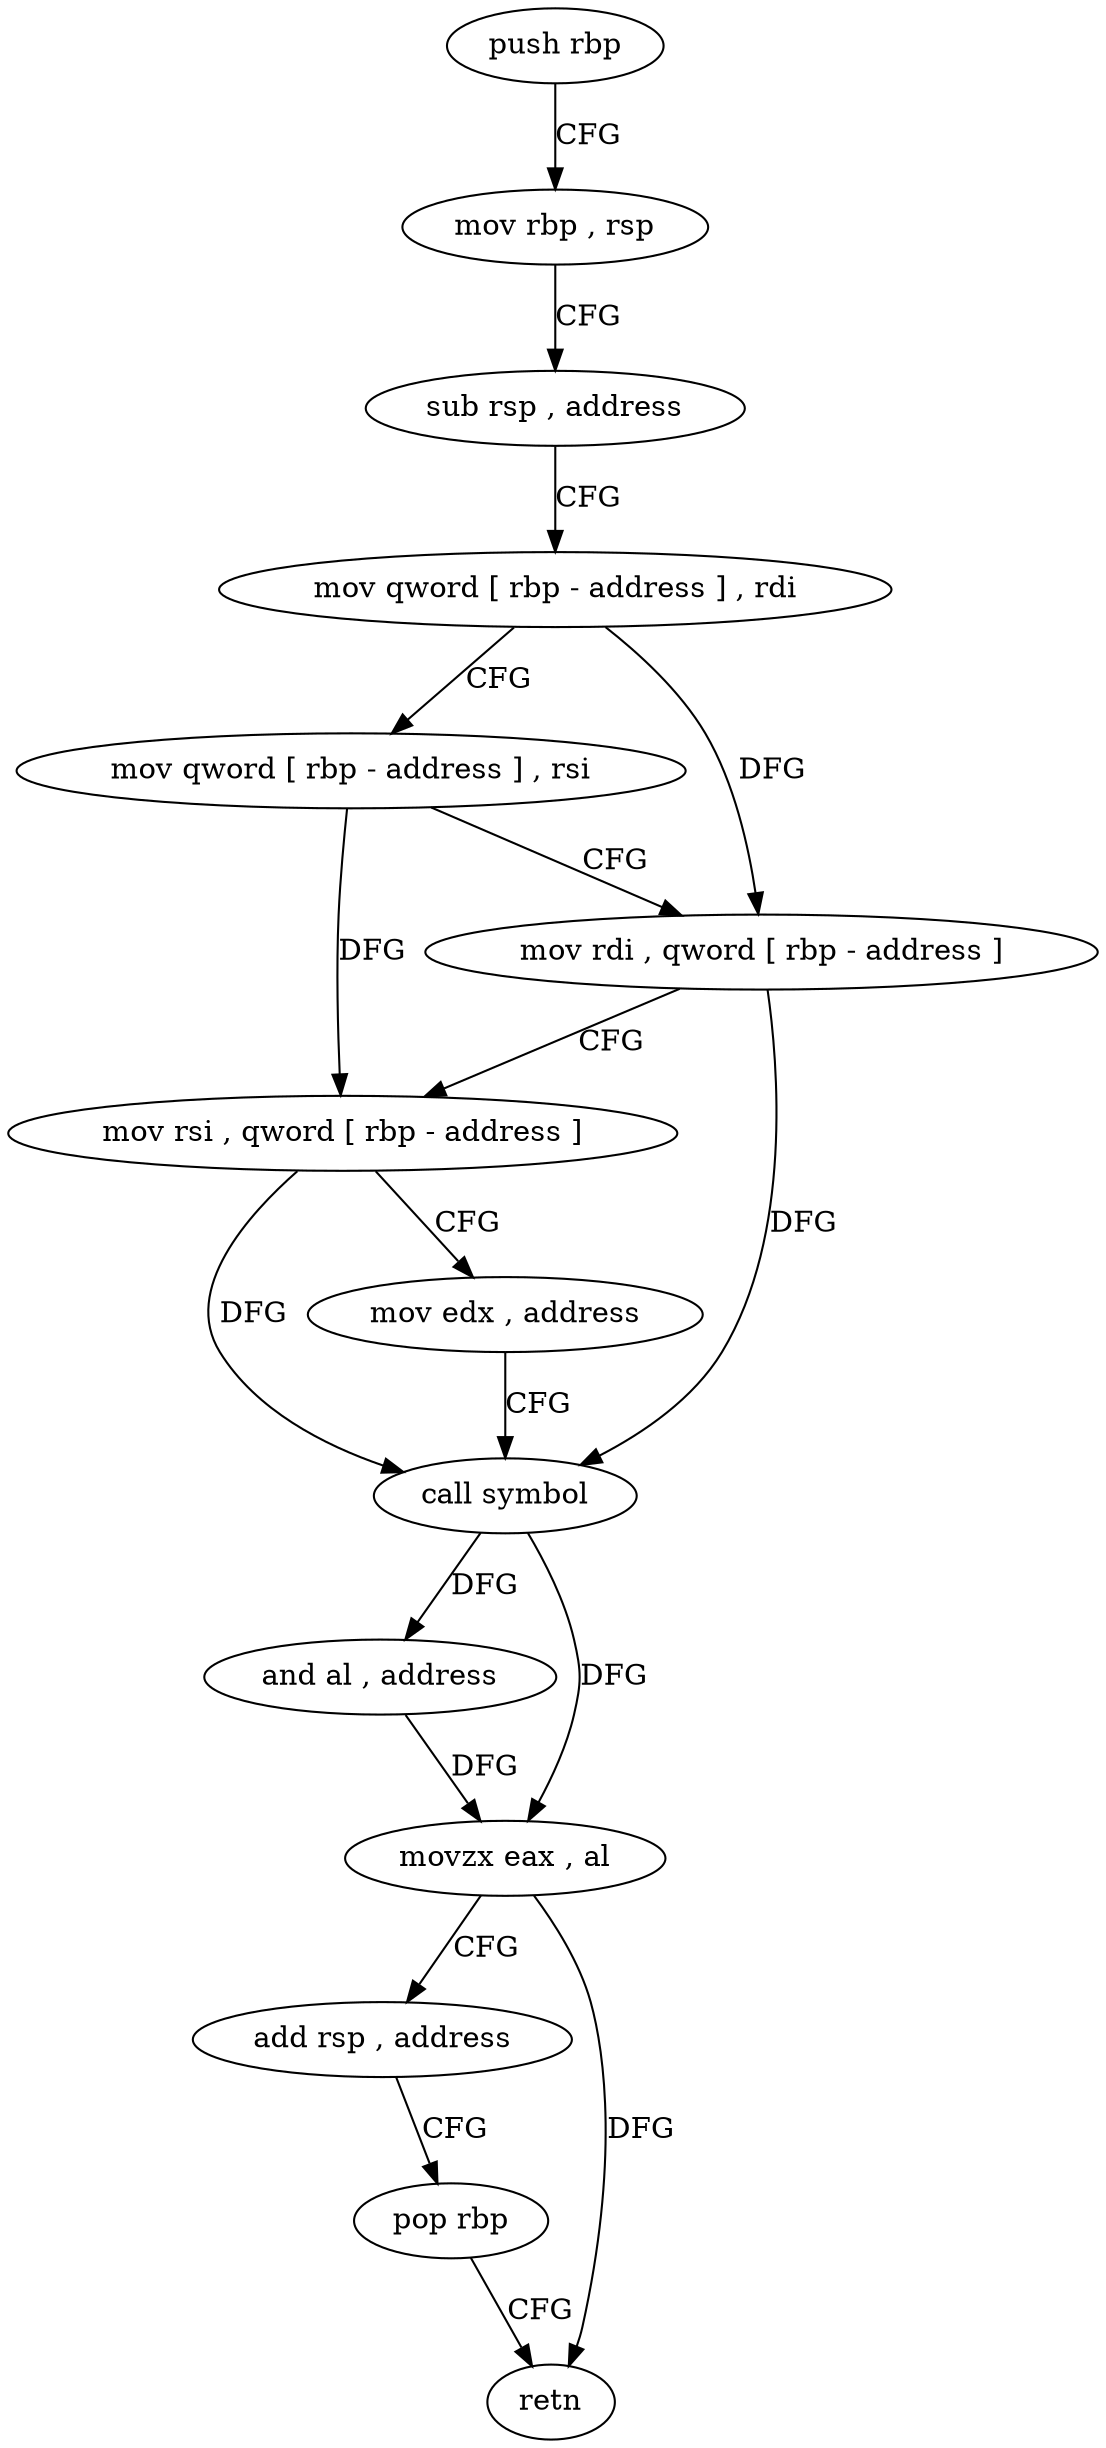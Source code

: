 digraph "func" {
"4230240" [label = "push rbp" ]
"4230241" [label = "mov rbp , rsp" ]
"4230244" [label = "sub rsp , address" ]
"4230248" [label = "mov qword [ rbp - address ] , rdi" ]
"4230252" [label = "mov qword [ rbp - address ] , rsi" ]
"4230256" [label = "mov rdi , qword [ rbp - address ]" ]
"4230260" [label = "mov rsi , qword [ rbp - address ]" ]
"4230264" [label = "mov edx , address" ]
"4230269" [label = "call symbol" ]
"4230274" [label = "and al , address" ]
"4230276" [label = "movzx eax , al" ]
"4230279" [label = "add rsp , address" ]
"4230283" [label = "pop rbp" ]
"4230284" [label = "retn" ]
"4230240" -> "4230241" [ label = "CFG" ]
"4230241" -> "4230244" [ label = "CFG" ]
"4230244" -> "4230248" [ label = "CFG" ]
"4230248" -> "4230252" [ label = "CFG" ]
"4230248" -> "4230256" [ label = "DFG" ]
"4230252" -> "4230256" [ label = "CFG" ]
"4230252" -> "4230260" [ label = "DFG" ]
"4230256" -> "4230260" [ label = "CFG" ]
"4230256" -> "4230269" [ label = "DFG" ]
"4230260" -> "4230264" [ label = "CFG" ]
"4230260" -> "4230269" [ label = "DFG" ]
"4230264" -> "4230269" [ label = "CFG" ]
"4230269" -> "4230274" [ label = "DFG" ]
"4230269" -> "4230276" [ label = "DFG" ]
"4230274" -> "4230276" [ label = "DFG" ]
"4230276" -> "4230279" [ label = "CFG" ]
"4230276" -> "4230284" [ label = "DFG" ]
"4230279" -> "4230283" [ label = "CFG" ]
"4230283" -> "4230284" [ label = "CFG" ]
}
